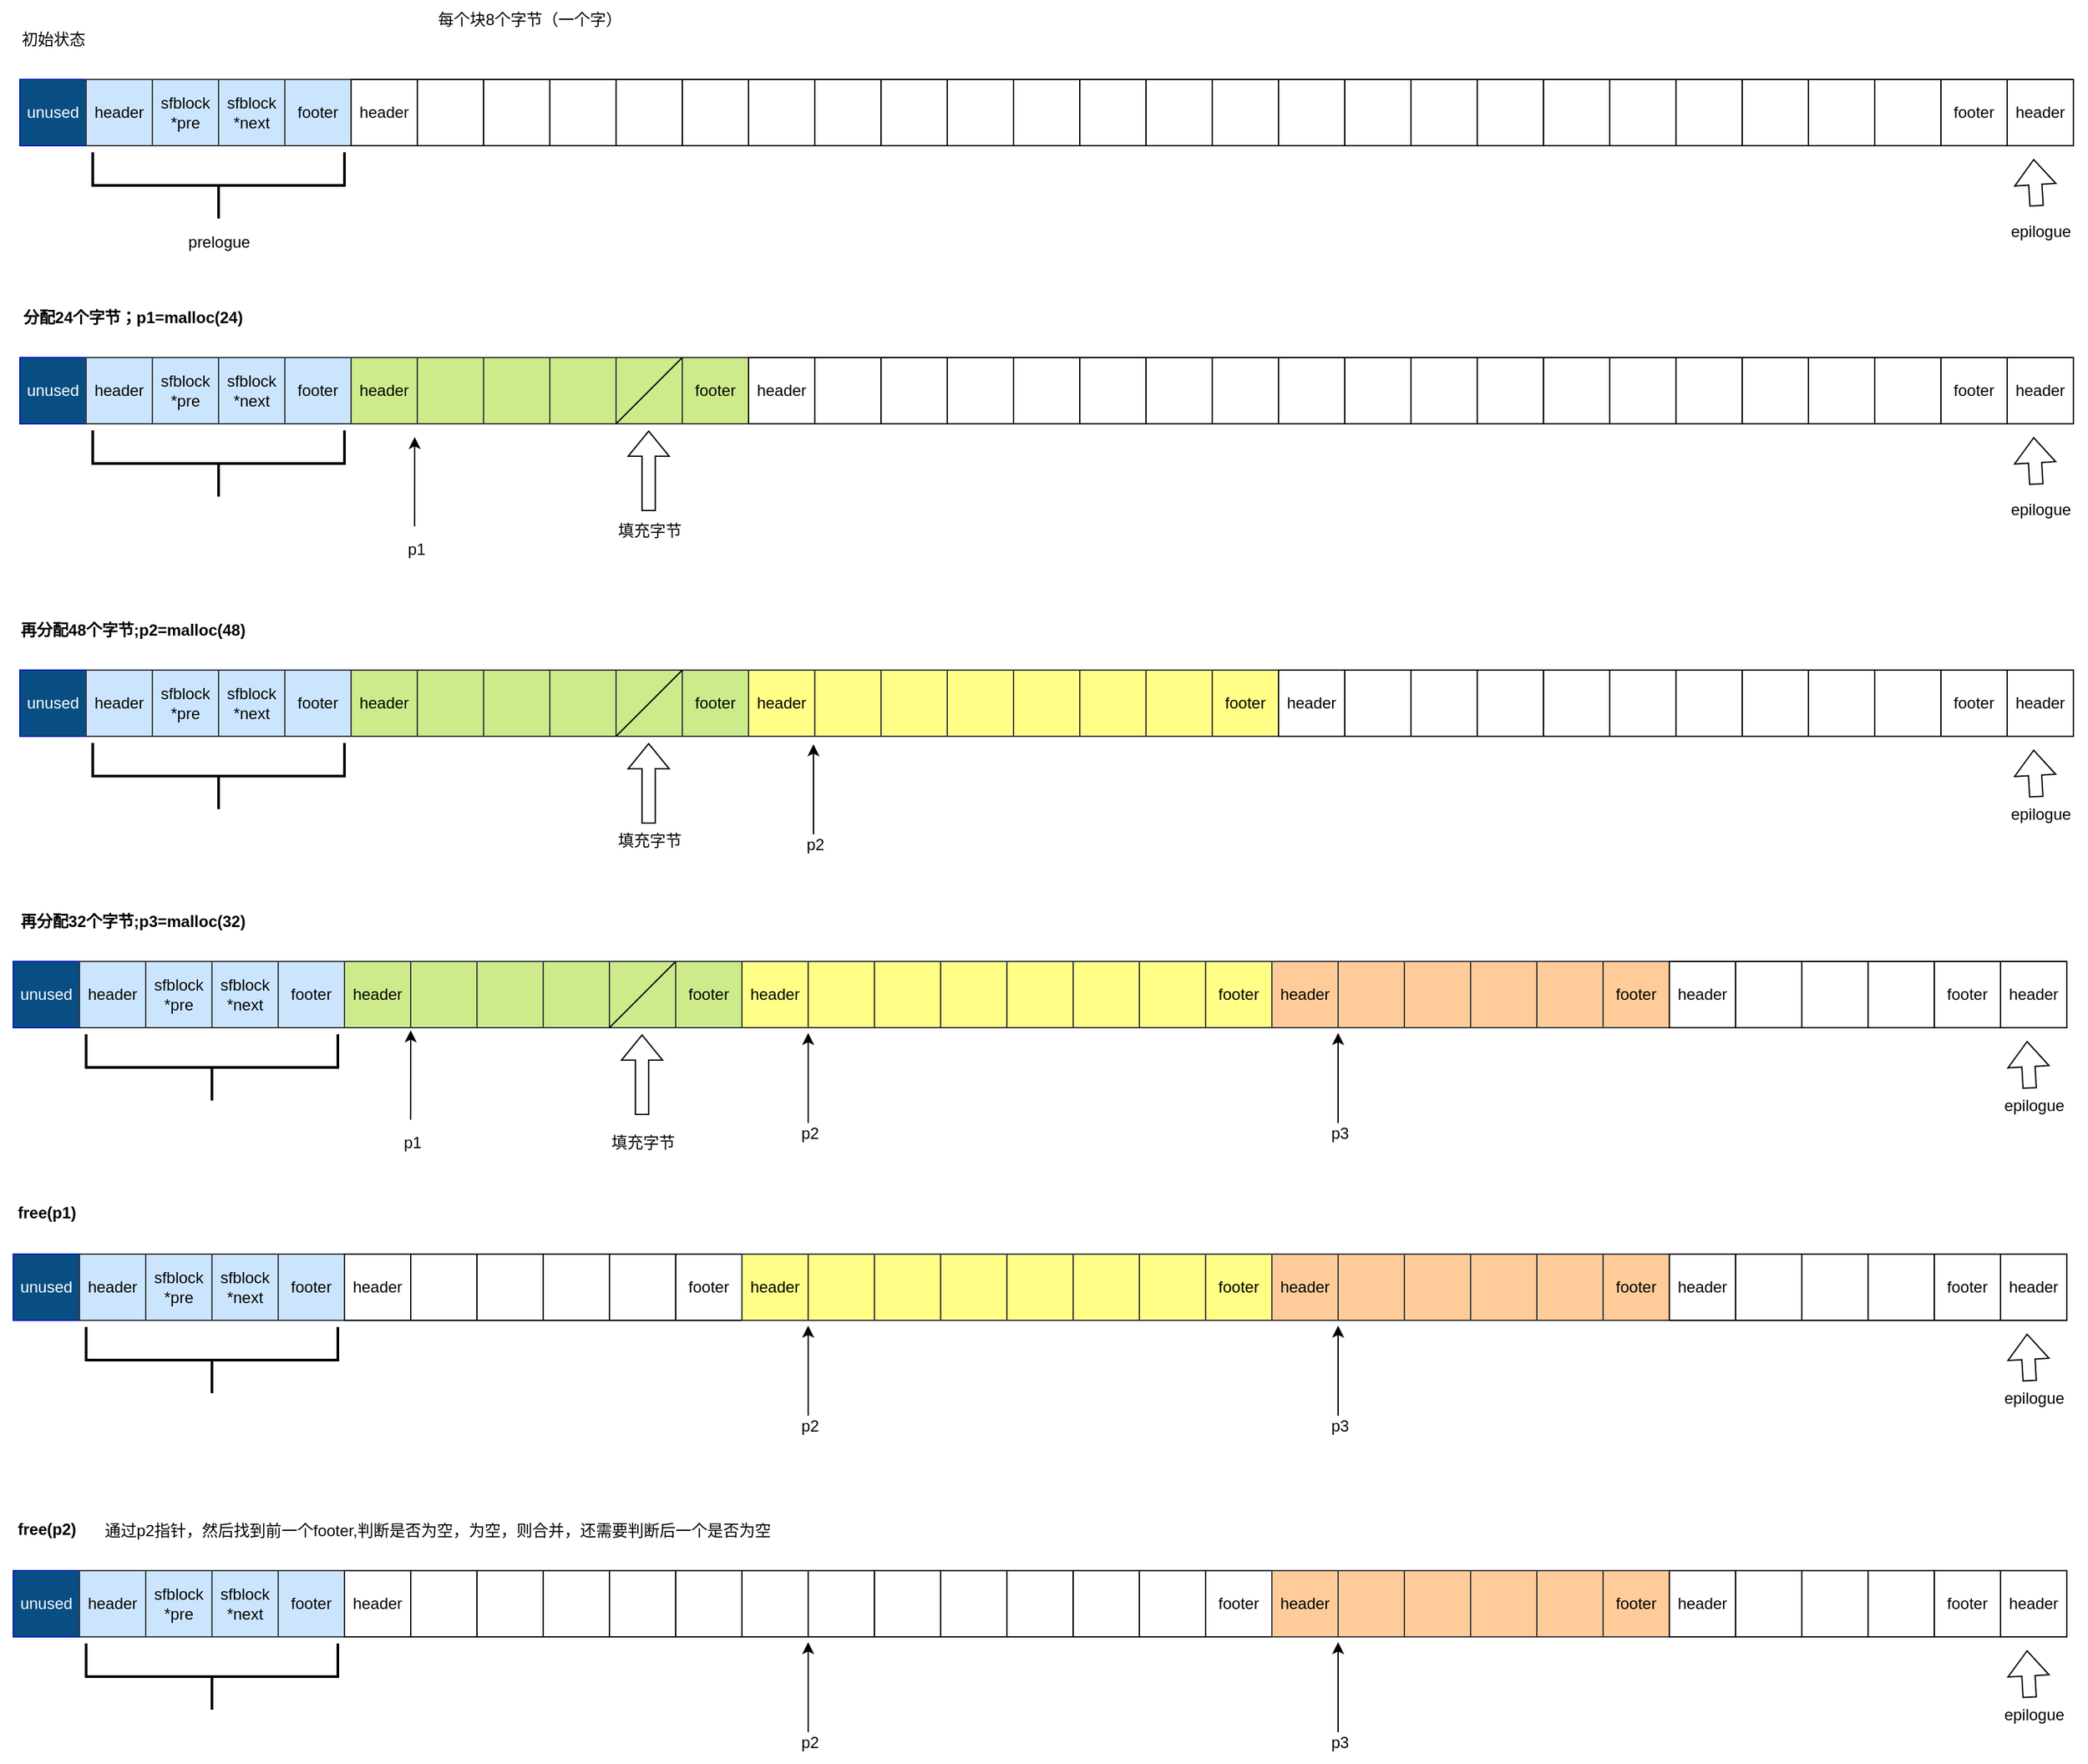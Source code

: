 <mxfile version="24.2.7" type="github">
  <diagram name="第 1 页" id="xF60ij_P-e9r_lj5GOx3">
    <mxGraphModel dx="1221" dy="759" grid="1" gridSize="10" guides="1" tooltips="1" connect="1" arrows="1" fold="1" page="1" pageScale="1" pageWidth="827" pageHeight="1169" math="0" shadow="0">
      <root>
        <mxCell id="0" />
        <mxCell id="1" parent="0" />
        <mxCell id="w1lFqmkW3NNwkeodb7ew-1" value="unused" style="whiteSpace=wrap;html=1;aspect=fixed;fillColor=#094E82;strokeColor=#001DBC;fontColor=#ffffff;" parent="1" vertex="1">
          <mxGeometry x="20" y="200" width="50" height="50" as="geometry" />
        </mxCell>
        <mxCell id="w1lFqmkW3NNwkeodb7ew-2" value="header" style="whiteSpace=wrap;html=1;aspect=fixed;fillColor=#cce5ff;strokeColor=#36393d;" parent="1" vertex="1">
          <mxGeometry x="70" y="200" width="50" height="50" as="geometry" />
        </mxCell>
        <mxCell id="w1lFqmkW3NNwkeodb7ew-3" value="sfblock&lt;div&gt;*pre&lt;/div&gt;" style="whiteSpace=wrap;html=1;aspect=fixed;fillColor=#cce5ff;strokeColor=#36393d;" parent="1" vertex="1">
          <mxGeometry x="120" y="200" width="50" height="50" as="geometry" />
        </mxCell>
        <mxCell id="w1lFqmkW3NNwkeodb7ew-4" value="sfblock&lt;div&gt;*next&lt;/div&gt;" style="whiteSpace=wrap;html=1;aspect=fixed;fillColor=#cce5ff;strokeColor=#36393d;" parent="1" vertex="1">
          <mxGeometry x="170" y="200" width="50" height="50" as="geometry" />
        </mxCell>
        <mxCell id="w1lFqmkW3NNwkeodb7ew-5" value="footer" style="whiteSpace=wrap;html=1;aspect=fixed;fillColor=#cce5ff;strokeColor=#36393d;" parent="1" vertex="1">
          <mxGeometry x="220" y="200" width="50" height="50" as="geometry" />
        </mxCell>
        <mxCell id="w1lFqmkW3NNwkeodb7ew-7" value="header" style="whiteSpace=wrap;html=1;aspect=fixed;" parent="1" vertex="1">
          <mxGeometry x="270" y="200" width="50" height="50" as="geometry" />
        </mxCell>
        <mxCell id="w1lFqmkW3NNwkeodb7ew-8" value="" style="whiteSpace=wrap;html=1;aspect=fixed;" parent="1" vertex="1">
          <mxGeometry x="320" y="200" width="50" height="50" as="geometry" />
        </mxCell>
        <mxCell id="w1lFqmkW3NNwkeodb7ew-9" value="" style="whiteSpace=wrap;html=1;aspect=fixed;" parent="1" vertex="1">
          <mxGeometry x="370" y="200" width="50" height="50" as="geometry" />
        </mxCell>
        <mxCell id="w1lFqmkW3NNwkeodb7ew-10" value="" style="whiteSpace=wrap;html=1;aspect=fixed;" parent="1" vertex="1">
          <mxGeometry x="420" y="200" width="50" height="50" as="geometry" />
        </mxCell>
        <mxCell id="w1lFqmkW3NNwkeodb7ew-11" value="" style="whiteSpace=wrap;html=1;aspect=fixed;" parent="1" vertex="1">
          <mxGeometry x="470" y="200" width="50" height="50" as="geometry" />
        </mxCell>
        <mxCell id="w1lFqmkW3NNwkeodb7ew-12" value="" style="whiteSpace=wrap;html=1;aspect=fixed;" parent="1" vertex="1">
          <mxGeometry x="520" y="200" width="50" height="50" as="geometry" />
        </mxCell>
        <mxCell id="w1lFqmkW3NNwkeodb7ew-13" value="" style="whiteSpace=wrap;html=1;aspect=fixed;" parent="1" vertex="1">
          <mxGeometry x="570" y="200" width="50" height="50" as="geometry" />
        </mxCell>
        <mxCell id="w1lFqmkW3NNwkeodb7ew-14" value="" style="whiteSpace=wrap;html=1;aspect=fixed;" parent="1" vertex="1">
          <mxGeometry x="620" y="200" width="50" height="50" as="geometry" />
        </mxCell>
        <mxCell id="w1lFqmkW3NNwkeodb7ew-15" value="" style="whiteSpace=wrap;html=1;aspect=fixed;" parent="1" vertex="1">
          <mxGeometry x="670" y="200" width="50" height="50" as="geometry" />
        </mxCell>
        <mxCell id="w1lFqmkW3NNwkeodb7ew-16" value="" style="whiteSpace=wrap;html=1;aspect=fixed;" parent="1" vertex="1">
          <mxGeometry x="720" y="200" width="50" height="50" as="geometry" />
        </mxCell>
        <mxCell id="w1lFqmkW3NNwkeodb7ew-17" value="" style="whiteSpace=wrap;html=1;aspect=fixed;" parent="1" vertex="1">
          <mxGeometry x="770" y="200" width="50" height="50" as="geometry" />
        </mxCell>
        <mxCell id="w1lFqmkW3NNwkeodb7ew-18" value="" style="whiteSpace=wrap;html=1;aspect=fixed;" parent="1" vertex="1">
          <mxGeometry x="820" y="200" width="50" height="50" as="geometry" />
        </mxCell>
        <mxCell id="w1lFqmkW3NNwkeodb7ew-19" value="" style="whiteSpace=wrap;html=1;aspect=fixed;" parent="1" vertex="1">
          <mxGeometry x="870" y="200" width="50" height="50" as="geometry" />
        </mxCell>
        <mxCell id="w1lFqmkW3NNwkeodb7ew-20" value="" style="whiteSpace=wrap;html=1;aspect=fixed;" parent="1" vertex="1">
          <mxGeometry x="920" y="200" width="50" height="50" as="geometry" />
        </mxCell>
        <mxCell id="w1lFqmkW3NNwkeodb7ew-21" value="" style="whiteSpace=wrap;html=1;aspect=fixed;" parent="1" vertex="1">
          <mxGeometry x="970" y="200" width="50" height="50" as="geometry" />
        </mxCell>
        <mxCell id="w1lFqmkW3NNwkeodb7ew-22" value="" style="strokeWidth=2;html=1;shape=mxgraph.flowchart.annotation_2;align=left;labelPosition=right;pointerEvents=1;rotation=-90;" parent="1" vertex="1">
          <mxGeometry x="145" y="185" width="50" height="190" as="geometry" />
        </mxCell>
        <mxCell id="w1lFqmkW3NNwkeodb7ew-23" value="prelogue" style="text;html=1;align=center;verticalAlign=middle;resizable=0;points=[];autosize=1;strokeColor=none;fillColor=none;" parent="1" vertex="1">
          <mxGeometry x="135" y="308" width="70" height="30" as="geometry" />
        </mxCell>
        <mxCell id="w1lFqmkW3NNwkeodb7ew-24" value="" style="whiteSpace=wrap;html=1;aspect=fixed;" parent="1" vertex="1">
          <mxGeometry x="1020" y="200" width="50" height="50" as="geometry" />
        </mxCell>
        <mxCell id="w1lFqmkW3NNwkeodb7ew-25" value="" style="whiteSpace=wrap;html=1;aspect=fixed;" parent="1" vertex="1">
          <mxGeometry x="1070" y="200" width="50" height="50" as="geometry" />
        </mxCell>
        <mxCell id="w1lFqmkW3NNwkeodb7ew-26" value="" style="whiteSpace=wrap;html=1;aspect=fixed;" parent="1" vertex="1">
          <mxGeometry x="1120" y="200" width="50" height="50" as="geometry" />
        </mxCell>
        <mxCell id="w1lFqmkW3NNwkeodb7ew-27" value="" style="whiteSpace=wrap;html=1;aspect=fixed;" parent="1" vertex="1">
          <mxGeometry x="1170" y="200" width="50" height="50" as="geometry" />
        </mxCell>
        <mxCell id="w1lFqmkW3NNwkeodb7ew-28" value="" style="whiteSpace=wrap;html=1;aspect=fixed;" parent="1" vertex="1">
          <mxGeometry x="1220" y="200" width="50" height="50" as="geometry" />
        </mxCell>
        <mxCell id="w1lFqmkW3NNwkeodb7ew-29" value="" style="whiteSpace=wrap;html=1;aspect=fixed;" parent="1" vertex="1">
          <mxGeometry x="1270" y="200" width="50" height="50" as="geometry" />
        </mxCell>
        <mxCell id="w1lFqmkW3NNwkeodb7ew-30" value="footer" style="whiteSpace=wrap;html=1;aspect=fixed;" parent="1" vertex="1">
          <mxGeometry x="1470" y="200" width="50" height="50" as="geometry" />
        </mxCell>
        <mxCell id="w1lFqmkW3NNwkeodb7ew-31" value="header" style="whiteSpace=wrap;html=1;aspect=fixed;" parent="1" vertex="1">
          <mxGeometry x="1520" y="200" width="50" height="50" as="geometry" />
        </mxCell>
        <mxCell id="w1lFqmkW3NNwkeodb7ew-33" value="epilogue" style="text;html=1;align=center;verticalAlign=middle;resizable=0;points=[];autosize=1;strokeColor=none;fillColor=none;" parent="1" vertex="1">
          <mxGeometry x="1510" y="300" width="70" height="30" as="geometry" />
        </mxCell>
        <mxCell id="w1lFqmkW3NNwkeodb7ew-35" value="" style="shape=flexArrow;endArrow=classic;html=1;rounded=0;exitX=0.461;exitY=-0.141;exitDx=0;exitDy=0;exitPerimeter=0;" parent="1" source="w1lFqmkW3NNwkeodb7ew-33" edge="1">
          <mxGeometry width="50" height="50" relative="1" as="geometry">
            <mxPoint x="1460" y="330" as="sourcePoint" />
            <mxPoint x="1540" y="260" as="targetPoint" />
          </mxGeometry>
        </mxCell>
        <mxCell id="w1lFqmkW3NNwkeodb7ew-36" value="初始状态" style="text;html=1;align=center;verticalAlign=middle;resizable=0;points=[];autosize=1;strokeColor=none;fillColor=none;" parent="1" vertex="1">
          <mxGeometry x="10" y="155" width="70" height="30" as="geometry" />
        </mxCell>
        <mxCell id="w1lFqmkW3NNwkeodb7ew-37" value="unused" style="whiteSpace=wrap;html=1;aspect=fixed;fillColor=#094E82;strokeColor=#001DBC;fontColor=#ffffff;" parent="1" vertex="1">
          <mxGeometry x="20" y="410" width="50" height="50" as="geometry" />
        </mxCell>
        <mxCell id="w1lFqmkW3NNwkeodb7ew-38" value="header" style="whiteSpace=wrap;html=1;aspect=fixed;fillColor=#cce5ff;strokeColor=#36393d;" parent="1" vertex="1">
          <mxGeometry x="70" y="410" width="50" height="50" as="geometry" />
        </mxCell>
        <mxCell id="w1lFqmkW3NNwkeodb7ew-39" value="sfblock&lt;div&gt;*pre&lt;/div&gt;" style="whiteSpace=wrap;html=1;aspect=fixed;fillColor=#cce5ff;strokeColor=#36393d;" parent="1" vertex="1">
          <mxGeometry x="120" y="410" width="50" height="50" as="geometry" />
        </mxCell>
        <mxCell id="w1lFqmkW3NNwkeodb7ew-40" value="sfblock&lt;div&gt;*next&lt;/div&gt;" style="whiteSpace=wrap;html=1;aspect=fixed;fillColor=#cce5ff;strokeColor=#36393d;" parent="1" vertex="1">
          <mxGeometry x="170" y="410" width="50" height="50" as="geometry" />
        </mxCell>
        <mxCell id="w1lFqmkW3NNwkeodb7ew-41" value="footer" style="whiteSpace=wrap;html=1;aspect=fixed;fillColor=#cce5ff;strokeColor=#36393d;" parent="1" vertex="1">
          <mxGeometry x="220" y="410" width="50" height="50" as="geometry" />
        </mxCell>
        <mxCell id="w1lFqmkW3NNwkeodb7ew-42" value="header" style="whiteSpace=wrap;html=1;aspect=fixed;fillColor=#cdeb8b;strokeColor=#36393d;" parent="1" vertex="1">
          <mxGeometry x="270" y="410" width="50" height="50" as="geometry" />
        </mxCell>
        <mxCell id="w1lFqmkW3NNwkeodb7ew-43" value="" style="whiteSpace=wrap;html=1;aspect=fixed;fillColor=#cdeb8b;strokeColor=#36393d;" parent="1" vertex="1">
          <mxGeometry x="320" y="410" width="50" height="50" as="geometry" />
        </mxCell>
        <mxCell id="w1lFqmkW3NNwkeodb7ew-44" value="" style="whiteSpace=wrap;html=1;aspect=fixed;fillColor=#cdeb8b;strokeColor=#36393d;" parent="1" vertex="1">
          <mxGeometry x="370" y="410" width="50" height="50" as="geometry" />
        </mxCell>
        <mxCell id="w1lFqmkW3NNwkeodb7ew-45" value="" style="whiteSpace=wrap;html=1;aspect=fixed;fillColor=#cdeb8b;strokeColor=#36393d;" parent="1" vertex="1">
          <mxGeometry x="420" y="410" width="50" height="50" as="geometry" />
        </mxCell>
        <mxCell id="w1lFqmkW3NNwkeodb7ew-46" value="" style="whiteSpace=wrap;html=1;aspect=fixed;fillColor=#cdeb8b;strokeColor=#36393d;" parent="1" vertex="1">
          <mxGeometry x="470" y="410" width="50" height="50" as="geometry" />
        </mxCell>
        <mxCell id="w1lFqmkW3NNwkeodb7ew-47" value="footer" style="whiteSpace=wrap;html=1;aspect=fixed;fillColor=#cdeb8b;strokeColor=#36393d;" parent="1" vertex="1">
          <mxGeometry x="520" y="410" width="50" height="50" as="geometry" />
        </mxCell>
        <mxCell id="w1lFqmkW3NNwkeodb7ew-48" value="header" style="whiteSpace=wrap;html=1;aspect=fixed;" parent="1" vertex="1">
          <mxGeometry x="570" y="410" width="50" height="50" as="geometry" />
        </mxCell>
        <mxCell id="w1lFqmkW3NNwkeodb7ew-49" value="" style="whiteSpace=wrap;html=1;aspect=fixed;" parent="1" vertex="1">
          <mxGeometry x="620" y="410" width="50" height="50" as="geometry" />
        </mxCell>
        <mxCell id="w1lFqmkW3NNwkeodb7ew-50" value="" style="whiteSpace=wrap;html=1;aspect=fixed;" parent="1" vertex="1">
          <mxGeometry x="670" y="410" width="50" height="50" as="geometry" />
        </mxCell>
        <mxCell id="w1lFqmkW3NNwkeodb7ew-51" value="" style="whiteSpace=wrap;html=1;aspect=fixed;" parent="1" vertex="1">
          <mxGeometry x="720" y="410" width="50" height="50" as="geometry" />
        </mxCell>
        <mxCell id="w1lFqmkW3NNwkeodb7ew-52" value="" style="whiteSpace=wrap;html=1;aspect=fixed;" parent="1" vertex="1">
          <mxGeometry x="770" y="410" width="50" height="50" as="geometry" />
        </mxCell>
        <mxCell id="w1lFqmkW3NNwkeodb7ew-53" value="" style="whiteSpace=wrap;html=1;aspect=fixed;" parent="1" vertex="1">
          <mxGeometry x="820" y="410" width="50" height="50" as="geometry" />
        </mxCell>
        <mxCell id="w1lFqmkW3NNwkeodb7ew-54" value="" style="whiteSpace=wrap;html=1;aspect=fixed;" parent="1" vertex="1">
          <mxGeometry x="870" y="410" width="50" height="50" as="geometry" />
        </mxCell>
        <mxCell id="w1lFqmkW3NNwkeodb7ew-55" value="" style="whiteSpace=wrap;html=1;aspect=fixed;" parent="1" vertex="1">
          <mxGeometry x="920" y="410" width="50" height="50" as="geometry" />
        </mxCell>
        <mxCell id="w1lFqmkW3NNwkeodb7ew-56" value="" style="whiteSpace=wrap;html=1;aspect=fixed;" parent="1" vertex="1">
          <mxGeometry x="970" y="410" width="50" height="50" as="geometry" />
        </mxCell>
        <mxCell id="w1lFqmkW3NNwkeodb7ew-57" value="" style="strokeWidth=2;html=1;shape=mxgraph.flowchart.annotation_2;align=left;labelPosition=right;pointerEvents=1;rotation=-90;" parent="1" vertex="1">
          <mxGeometry x="145" y="395" width="50" height="190" as="geometry" />
        </mxCell>
        <mxCell id="w1lFqmkW3NNwkeodb7ew-58" value="" style="whiteSpace=wrap;html=1;aspect=fixed;" parent="1" vertex="1">
          <mxGeometry x="1020" y="410" width="50" height="50" as="geometry" />
        </mxCell>
        <mxCell id="w1lFqmkW3NNwkeodb7ew-59" value="" style="whiteSpace=wrap;html=1;aspect=fixed;" parent="1" vertex="1">
          <mxGeometry x="1070" y="410" width="50" height="50" as="geometry" />
        </mxCell>
        <mxCell id="w1lFqmkW3NNwkeodb7ew-60" value="" style="whiteSpace=wrap;html=1;aspect=fixed;" parent="1" vertex="1">
          <mxGeometry x="1120" y="410" width="50" height="50" as="geometry" />
        </mxCell>
        <mxCell id="w1lFqmkW3NNwkeodb7ew-61" value="" style="whiteSpace=wrap;html=1;aspect=fixed;" parent="1" vertex="1">
          <mxGeometry x="1170" y="410" width="50" height="50" as="geometry" />
        </mxCell>
        <mxCell id="w1lFqmkW3NNwkeodb7ew-62" value="" style="whiteSpace=wrap;html=1;aspect=fixed;" parent="1" vertex="1">
          <mxGeometry x="1220" y="410" width="50" height="50" as="geometry" />
        </mxCell>
        <mxCell id="w1lFqmkW3NNwkeodb7ew-63" value="" style="whiteSpace=wrap;html=1;aspect=fixed;" parent="1" vertex="1">
          <mxGeometry x="1270" y="410" width="50" height="50" as="geometry" />
        </mxCell>
        <mxCell id="w1lFqmkW3NNwkeodb7ew-64" value="footer" style="whiteSpace=wrap;html=1;aspect=fixed;" parent="1" vertex="1">
          <mxGeometry x="1470" y="410" width="50" height="50" as="geometry" />
        </mxCell>
        <mxCell id="w1lFqmkW3NNwkeodb7ew-65" value="header" style="whiteSpace=wrap;html=1;aspect=fixed;" parent="1" vertex="1">
          <mxGeometry x="1520" y="410" width="50" height="50" as="geometry" />
        </mxCell>
        <mxCell id="w1lFqmkW3NNwkeodb7ew-66" value="" style="shape=flexArrow;endArrow=classic;html=1;rounded=0;exitX=0.461;exitY=-0.141;exitDx=0;exitDy=0;exitPerimeter=0;" parent="1" edge="1">
          <mxGeometry width="50" height="50" relative="1" as="geometry">
            <mxPoint x="1542" y="506" as="sourcePoint" />
            <mxPoint x="1540" y="470" as="targetPoint" />
          </mxGeometry>
        </mxCell>
        <mxCell id="w1lFqmkW3NNwkeodb7ew-67" value="&lt;b&gt;分配24个字节；p1=malloc(24)&lt;/b&gt;" style="text;html=1;align=center;verticalAlign=middle;resizable=0;points=[];autosize=1;strokeColor=none;fillColor=none;" parent="1" vertex="1">
          <mxGeometry x="10" y="365" width="190" height="30" as="geometry" />
        </mxCell>
        <mxCell id="w1lFqmkW3NNwkeodb7ew-68" value="每个块8个字节（一个字）" style="text;html=1;align=center;verticalAlign=middle;whiteSpace=wrap;rounded=0;" parent="1" vertex="1">
          <mxGeometry x="320" y="140" width="170" height="30" as="geometry" />
        </mxCell>
        <mxCell id="w1lFqmkW3NNwkeodb7ew-69" value="" style="endArrow=none;html=1;rounded=0;exitX=1;exitY=1;exitDx=0;exitDy=0;entryX=1;entryY=0;entryDx=0;entryDy=0;" parent="1" source="w1lFqmkW3NNwkeodb7ew-45" target="w1lFqmkW3NNwkeodb7ew-46" edge="1">
          <mxGeometry width="50" height="50" relative="1" as="geometry">
            <mxPoint x="430" y="466" as="sourcePoint" />
            <mxPoint x="480" y="416" as="targetPoint" />
          </mxGeometry>
        </mxCell>
        <mxCell id="w1lFqmkW3NNwkeodb7ew-70" value="" style="shape=flexArrow;endArrow=classic;html=1;rounded=0;" parent="1" edge="1">
          <mxGeometry width="50" height="50" relative="1" as="geometry">
            <mxPoint x="494.62" y="526" as="sourcePoint" />
            <mxPoint x="494.62" y="465" as="targetPoint" />
          </mxGeometry>
        </mxCell>
        <mxCell id="w1lFqmkW3NNwkeodb7ew-71" value="填充字节" style="text;html=1;align=center;verticalAlign=middle;resizable=0;points=[];autosize=1;strokeColor=none;fillColor=none;" parent="1" vertex="1">
          <mxGeometry x="460" y="526" width="70" height="30" as="geometry" />
        </mxCell>
        <mxCell id="w1lFqmkW3NNwkeodb7ew-72" value="&lt;b&gt;再分配48个字节;p2=malloc(48)&lt;/b&gt;" style="text;html=1;align=center;verticalAlign=middle;resizable=0;points=[];autosize=1;strokeColor=none;fillColor=none;" parent="1" vertex="1">
          <mxGeometry x="10" y="601" width="190" height="30" as="geometry" />
        </mxCell>
        <mxCell id="w1lFqmkW3NNwkeodb7ew-73" value="unused" style="whiteSpace=wrap;html=1;aspect=fixed;fillColor=#094E82;strokeColor=#001DBC;fontColor=#ffffff;" parent="1" vertex="1">
          <mxGeometry x="20" y="646" width="50" height="50" as="geometry" />
        </mxCell>
        <mxCell id="w1lFqmkW3NNwkeodb7ew-74" value="header" style="whiteSpace=wrap;html=1;aspect=fixed;fillColor=#cce5ff;strokeColor=#36393d;" parent="1" vertex="1">
          <mxGeometry x="70" y="646" width="50" height="50" as="geometry" />
        </mxCell>
        <mxCell id="w1lFqmkW3NNwkeodb7ew-75" value="sfblock&lt;div&gt;*pre&lt;/div&gt;" style="whiteSpace=wrap;html=1;aspect=fixed;fillColor=#cce5ff;strokeColor=#36393d;" parent="1" vertex="1">
          <mxGeometry x="120" y="646" width="50" height="50" as="geometry" />
        </mxCell>
        <mxCell id="w1lFqmkW3NNwkeodb7ew-76" value="sfblock&lt;div&gt;*next&lt;/div&gt;" style="whiteSpace=wrap;html=1;aspect=fixed;fillColor=#cce5ff;strokeColor=#36393d;" parent="1" vertex="1">
          <mxGeometry x="170" y="646" width="50" height="50" as="geometry" />
        </mxCell>
        <mxCell id="w1lFqmkW3NNwkeodb7ew-77" value="footer" style="whiteSpace=wrap;html=1;aspect=fixed;fillColor=#cce5ff;strokeColor=#36393d;" parent="1" vertex="1">
          <mxGeometry x="220" y="646" width="50" height="50" as="geometry" />
        </mxCell>
        <mxCell id="w1lFqmkW3NNwkeodb7ew-78" value="header" style="whiteSpace=wrap;html=1;aspect=fixed;fillColor=#cdeb8b;strokeColor=#36393d;" parent="1" vertex="1">
          <mxGeometry x="270" y="646" width="50" height="50" as="geometry" />
        </mxCell>
        <mxCell id="w1lFqmkW3NNwkeodb7ew-79" value="" style="whiteSpace=wrap;html=1;aspect=fixed;fillColor=#cdeb8b;strokeColor=#36393d;" parent="1" vertex="1">
          <mxGeometry x="320" y="646" width="50" height="50" as="geometry" />
        </mxCell>
        <mxCell id="w1lFqmkW3NNwkeodb7ew-80" value="" style="whiteSpace=wrap;html=1;aspect=fixed;fillColor=#cdeb8b;strokeColor=#36393d;" parent="1" vertex="1">
          <mxGeometry x="370" y="646" width="50" height="50" as="geometry" />
        </mxCell>
        <mxCell id="w1lFqmkW3NNwkeodb7ew-81" value="" style="whiteSpace=wrap;html=1;aspect=fixed;fillColor=#cdeb8b;strokeColor=#36393d;" parent="1" vertex="1">
          <mxGeometry x="420" y="646" width="50" height="50" as="geometry" />
        </mxCell>
        <mxCell id="w1lFqmkW3NNwkeodb7ew-82" value="" style="whiteSpace=wrap;html=1;aspect=fixed;fillColor=#cdeb8b;strokeColor=#36393d;" parent="1" vertex="1">
          <mxGeometry x="470" y="646" width="50" height="50" as="geometry" />
        </mxCell>
        <mxCell id="w1lFqmkW3NNwkeodb7ew-83" value="footer" style="whiteSpace=wrap;html=1;aspect=fixed;fillColor=#cdeb8b;strokeColor=#36393d;" parent="1" vertex="1">
          <mxGeometry x="520" y="646" width="50" height="50" as="geometry" />
        </mxCell>
        <mxCell id="w1lFqmkW3NNwkeodb7ew-84" value="header" style="whiteSpace=wrap;html=1;aspect=fixed;fillColor=#ffff88;strokeColor=#36393d;" parent="1" vertex="1">
          <mxGeometry x="570" y="646" width="50" height="50" as="geometry" />
        </mxCell>
        <mxCell id="w1lFqmkW3NNwkeodb7ew-85" value="" style="whiteSpace=wrap;html=1;aspect=fixed;fillColor=#ffff88;strokeColor=#36393d;" parent="1" vertex="1">
          <mxGeometry x="620" y="646" width="50" height="50" as="geometry" />
        </mxCell>
        <mxCell id="w1lFqmkW3NNwkeodb7ew-86" value="" style="whiteSpace=wrap;html=1;aspect=fixed;fillColor=#ffff88;strokeColor=#36393d;" parent="1" vertex="1">
          <mxGeometry x="670" y="646" width="50" height="50" as="geometry" />
        </mxCell>
        <mxCell id="w1lFqmkW3NNwkeodb7ew-87" value="" style="whiteSpace=wrap;html=1;aspect=fixed;fillColor=#ffff88;strokeColor=#36393d;" parent="1" vertex="1">
          <mxGeometry x="720" y="646" width="50" height="50" as="geometry" />
        </mxCell>
        <mxCell id="w1lFqmkW3NNwkeodb7ew-88" value="" style="whiteSpace=wrap;html=1;aspect=fixed;fillColor=#ffff88;strokeColor=#36393d;" parent="1" vertex="1">
          <mxGeometry x="770" y="646" width="50" height="50" as="geometry" />
        </mxCell>
        <mxCell id="w1lFqmkW3NNwkeodb7ew-89" value="" style="whiteSpace=wrap;html=1;aspect=fixed;fillColor=#ffff88;strokeColor=#36393d;" parent="1" vertex="1">
          <mxGeometry x="820" y="646" width="50" height="50" as="geometry" />
        </mxCell>
        <mxCell id="w1lFqmkW3NNwkeodb7ew-90" value="" style="whiteSpace=wrap;html=1;aspect=fixed;fillColor=#ffff88;strokeColor=#36393d;" parent="1" vertex="1">
          <mxGeometry x="870" y="646" width="50" height="50" as="geometry" />
        </mxCell>
        <mxCell id="w1lFqmkW3NNwkeodb7ew-91" value="footer" style="whiteSpace=wrap;html=1;aspect=fixed;fillColor=#ffff88;strokeColor=#36393d;" parent="1" vertex="1">
          <mxGeometry x="920" y="646" width="50" height="50" as="geometry" />
        </mxCell>
        <mxCell id="w1lFqmkW3NNwkeodb7ew-92" value="header" style="whiteSpace=wrap;html=1;aspect=fixed;" parent="1" vertex="1">
          <mxGeometry x="970" y="646" width="50" height="50" as="geometry" />
        </mxCell>
        <mxCell id="w1lFqmkW3NNwkeodb7ew-93" value="" style="strokeWidth=2;html=1;shape=mxgraph.flowchart.annotation_2;align=left;labelPosition=right;pointerEvents=1;rotation=-90;" parent="1" vertex="1">
          <mxGeometry x="145" y="631" width="50" height="190" as="geometry" />
        </mxCell>
        <mxCell id="w1lFqmkW3NNwkeodb7ew-94" value="" style="whiteSpace=wrap;html=1;aspect=fixed;" parent="1" vertex="1">
          <mxGeometry x="1020" y="646" width="50" height="50" as="geometry" />
        </mxCell>
        <mxCell id="w1lFqmkW3NNwkeodb7ew-95" value="" style="whiteSpace=wrap;html=1;aspect=fixed;" parent="1" vertex="1">
          <mxGeometry x="1070" y="646" width="50" height="50" as="geometry" />
        </mxCell>
        <mxCell id="w1lFqmkW3NNwkeodb7ew-96" value="" style="whiteSpace=wrap;html=1;aspect=fixed;" parent="1" vertex="1">
          <mxGeometry x="1120" y="646" width="50" height="50" as="geometry" />
        </mxCell>
        <mxCell id="w1lFqmkW3NNwkeodb7ew-97" value="" style="whiteSpace=wrap;html=1;aspect=fixed;" parent="1" vertex="1">
          <mxGeometry x="1170" y="646" width="50" height="50" as="geometry" />
        </mxCell>
        <mxCell id="w1lFqmkW3NNwkeodb7ew-98" value="" style="whiteSpace=wrap;html=1;aspect=fixed;" parent="1" vertex="1">
          <mxGeometry x="1220" y="646" width="50" height="50" as="geometry" />
        </mxCell>
        <mxCell id="w1lFqmkW3NNwkeodb7ew-99" value="" style="whiteSpace=wrap;html=1;aspect=fixed;" parent="1" vertex="1">
          <mxGeometry x="1270" y="646" width="50" height="50" as="geometry" />
        </mxCell>
        <mxCell id="w1lFqmkW3NNwkeodb7ew-100" value="footer" style="whiteSpace=wrap;html=1;aspect=fixed;" parent="1" vertex="1">
          <mxGeometry x="1470" y="646" width="50" height="50" as="geometry" />
        </mxCell>
        <mxCell id="w1lFqmkW3NNwkeodb7ew-101" value="header" style="whiteSpace=wrap;html=1;aspect=fixed;" parent="1" vertex="1">
          <mxGeometry x="1520" y="646" width="50" height="50" as="geometry" />
        </mxCell>
        <mxCell id="w1lFqmkW3NNwkeodb7ew-102" value="" style="shape=flexArrow;endArrow=classic;html=1;rounded=0;exitX=0.461;exitY=-0.141;exitDx=0;exitDy=0;exitPerimeter=0;" parent="1" edge="1">
          <mxGeometry width="50" height="50" relative="1" as="geometry">
            <mxPoint x="1542" y="742" as="sourcePoint" />
            <mxPoint x="1540" y="706" as="targetPoint" />
          </mxGeometry>
        </mxCell>
        <mxCell id="w1lFqmkW3NNwkeodb7ew-103" value="" style="endArrow=none;html=1;rounded=0;exitX=1;exitY=1;exitDx=0;exitDy=0;entryX=1;entryY=0;entryDx=0;entryDy=0;" parent="1" source="w1lFqmkW3NNwkeodb7ew-81" target="w1lFqmkW3NNwkeodb7ew-82" edge="1">
          <mxGeometry width="50" height="50" relative="1" as="geometry">
            <mxPoint x="430" y="702" as="sourcePoint" />
            <mxPoint x="480" y="652" as="targetPoint" />
          </mxGeometry>
        </mxCell>
        <mxCell id="w1lFqmkW3NNwkeodb7ew-104" value="" style="shape=flexArrow;endArrow=classic;html=1;rounded=0;" parent="1" edge="1">
          <mxGeometry width="50" height="50" relative="1" as="geometry">
            <mxPoint x="494.62" y="762" as="sourcePoint" />
            <mxPoint x="494.62" y="701" as="targetPoint" />
          </mxGeometry>
        </mxCell>
        <mxCell id="w1lFqmkW3NNwkeodb7ew-105" value="" style="whiteSpace=wrap;html=1;aspect=fixed;" parent="1" vertex="1">
          <mxGeometry x="1320" y="200" width="50" height="50" as="geometry" />
        </mxCell>
        <mxCell id="w1lFqmkW3NNwkeodb7ew-106" value="" style="whiteSpace=wrap;html=1;aspect=fixed;" parent="1" vertex="1">
          <mxGeometry x="1370" y="200" width="50" height="50" as="geometry" />
        </mxCell>
        <mxCell id="w1lFqmkW3NNwkeodb7ew-107" value="" style="whiteSpace=wrap;html=1;aspect=fixed;" parent="1" vertex="1">
          <mxGeometry x="1420" y="200" width="50" height="50" as="geometry" />
        </mxCell>
        <mxCell id="w1lFqmkW3NNwkeodb7ew-108" value="" style="whiteSpace=wrap;html=1;aspect=fixed;" parent="1" vertex="1">
          <mxGeometry x="1320" y="410" width="50" height="50" as="geometry" />
        </mxCell>
        <mxCell id="w1lFqmkW3NNwkeodb7ew-109" value="" style="whiteSpace=wrap;html=1;aspect=fixed;" parent="1" vertex="1">
          <mxGeometry x="1370" y="410" width="50" height="50" as="geometry" />
        </mxCell>
        <mxCell id="w1lFqmkW3NNwkeodb7ew-110" value="" style="whiteSpace=wrap;html=1;aspect=fixed;" parent="1" vertex="1">
          <mxGeometry x="1420" y="410" width="50" height="50" as="geometry" />
        </mxCell>
        <mxCell id="w1lFqmkW3NNwkeodb7ew-111" value="" style="whiteSpace=wrap;html=1;aspect=fixed;" parent="1" vertex="1">
          <mxGeometry x="1320" y="646" width="50" height="50" as="geometry" />
        </mxCell>
        <mxCell id="w1lFqmkW3NNwkeodb7ew-112" value="" style="whiteSpace=wrap;html=1;aspect=fixed;" parent="1" vertex="1">
          <mxGeometry x="1370" y="646" width="50" height="50" as="geometry" />
        </mxCell>
        <mxCell id="w1lFqmkW3NNwkeodb7ew-113" value="" style="whiteSpace=wrap;html=1;aspect=fixed;" parent="1" vertex="1">
          <mxGeometry x="1420" y="646" width="50" height="50" as="geometry" />
        </mxCell>
        <mxCell id="w1lFqmkW3NNwkeodb7ew-114" value="epilogue" style="text;html=1;align=center;verticalAlign=middle;resizable=0;points=[];autosize=1;strokeColor=none;fillColor=none;" parent="1" vertex="1">
          <mxGeometry x="1510" y="510" width="70" height="30" as="geometry" />
        </mxCell>
        <mxCell id="w1lFqmkW3NNwkeodb7ew-115" value="epilogue" style="text;html=1;align=center;verticalAlign=middle;resizable=0;points=[];autosize=1;strokeColor=none;fillColor=none;" parent="1" vertex="1">
          <mxGeometry x="1510" y="740" width="70" height="30" as="geometry" />
        </mxCell>
        <mxCell id="w1lFqmkW3NNwkeodb7ew-116" value="&lt;b&gt;再分配32个字节;p3=malloc(32)&lt;/b&gt;" style="text;html=1;align=center;verticalAlign=middle;resizable=0;points=[];autosize=1;strokeColor=none;fillColor=none;" parent="1" vertex="1">
          <mxGeometry x="10" y="821" width="190" height="30" as="geometry" />
        </mxCell>
        <mxCell id="w1lFqmkW3NNwkeodb7ew-117" value="unused" style="whiteSpace=wrap;html=1;aspect=fixed;fillColor=#094E82;strokeColor=#001DBC;fontColor=#ffffff;" parent="1" vertex="1">
          <mxGeometry x="15" y="866" width="50" height="50" as="geometry" />
        </mxCell>
        <mxCell id="w1lFqmkW3NNwkeodb7ew-118" value="header" style="whiteSpace=wrap;html=1;aspect=fixed;fillColor=#cce5ff;strokeColor=#36393d;" parent="1" vertex="1">
          <mxGeometry x="65" y="866" width="50" height="50" as="geometry" />
        </mxCell>
        <mxCell id="w1lFqmkW3NNwkeodb7ew-119" value="sfblock&lt;div&gt;*pre&lt;/div&gt;" style="whiteSpace=wrap;html=1;aspect=fixed;fillColor=#cce5ff;strokeColor=#36393d;" parent="1" vertex="1">
          <mxGeometry x="115" y="866" width="50" height="50" as="geometry" />
        </mxCell>
        <mxCell id="w1lFqmkW3NNwkeodb7ew-120" value="sfblock&lt;div&gt;*next&lt;/div&gt;" style="whiteSpace=wrap;html=1;aspect=fixed;fillColor=#cce5ff;strokeColor=#36393d;" parent="1" vertex="1">
          <mxGeometry x="165" y="866" width="50" height="50" as="geometry" />
        </mxCell>
        <mxCell id="w1lFqmkW3NNwkeodb7ew-121" value="footer" style="whiteSpace=wrap;html=1;aspect=fixed;fillColor=#cce5ff;strokeColor=#36393d;" parent="1" vertex="1">
          <mxGeometry x="215" y="866" width="50" height="50" as="geometry" />
        </mxCell>
        <mxCell id="w1lFqmkW3NNwkeodb7ew-122" value="header" style="whiteSpace=wrap;html=1;aspect=fixed;fillColor=#cdeb8b;strokeColor=#36393d;" parent="1" vertex="1">
          <mxGeometry x="265" y="866" width="50" height="50" as="geometry" />
        </mxCell>
        <mxCell id="w1lFqmkW3NNwkeodb7ew-123" value="" style="whiteSpace=wrap;html=1;aspect=fixed;fillColor=#cdeb8b;strokeColor=#36393d;" parent="1" vertex="1">
          <mxGeometry x="315" y="866" width="50" height="50" as="geometry" />
        </mxCell>
        <mxCell id="w1lFqmkW3NNwkeodb7ew-124" value="" style="whiteSpace=wrap;html=1;aspect=fixed;fillColor=#cdeb8b;strokeColor=#36393d;" parent="1" vertex="1">
          <mxGeometry x="365" y="866" width="50" height="50" as="geometry" />
        </mxCell>
        <mxCell id="w1lFqmkW3NNwkeodb7ew-125" value="" style="whiteSpace=wrap;html=1;aspect=fixed;fillColor=#cdeb8b;strokeColor=#36393d;" parent="1" vertex="1">
          <mxGeometry x="415" y="866" width="50" height="50" as="geometry" />
        </mxCell>
        <mxCell id="w1lFqmkW3NNwkeodb7ew-126" value="" style="whiteSpace=wrap;html=1;aspect=fixed;fillColor=#cdeb8b;strokeColor=#36393d;" parent="1" vertex="1">
          <mxGeometry x="465" y="866" width="50" height="50" as="geometry" />
        </mxCell>
        <mxCell id="w1lFqmkW3NNwkeodb7ew-127" value="footer" style="whiteSpace=wrap;html=1;aspect=fixed;fillColor=#cdeb8b;strokeColor=#36393d;" parent="1" vertex="1">
          <mxGeometry x="515" y="866" width="50" height="50" as="geometry" />
        </mxCell>
        <mxCell id="w1lFqmkW3NNwkeodb7ew-128" value="header" style="whiteSpace=wrap;html=1;aspect=fixed;fillColor=#ffff88;strokeColor=#36393d;" parent="1" vertex="1">
          <mxGeometry x="565" y="866" width="50" height="50" as="geometry" />
        </mxCell>
        <mxCell id="w1lFqmkW3NNwkeodb7ew-129" value="" style="whiteSpace=wrap;html=1;aspect=fixed;fillColor=#ffff88;strokeColor=#36393d;" parent="1" vertex="1">
          <mxGeometry x="615" y="866" width="50" height="50" as="geometry" />
        </mxCell>
        <mxCell id="w1lFqmkW3NNwkeodb7ew-130" value="" style="whiteSpace=wrap;html=1;aspect=fixed;fillColor=#ffff88;strokeColor=#36393d;" parent="1" vertex="1">
          <mxGeometry x="665" y="866" width="50" height="50" as="geometry" />
        </mxCell>
        <mxCell id="w1lFqmkW3NNwkeodb7ew-131" value="" style="whiteSpace=wrap;html=1;aspect=fixed;fillColor=#ffff88;strokeColor=#36393d;" parent="1" vertex="1">
          <mxGeometry x="715" y="866" width="50" height="50" as="geometry" />
        </mxCell>
        <mxCell id="w1lFqmkW3NNwkeodb7ew-132" value="" style="whiteSpace=wrap;html=1;aspect=fixed;fillColor=#ffff88;strokeColor=#36393d;" parent="1" vertex="1">
          <mxGeometry x="765" y="866" width="50" height="50" as="geometry" />
        </mxCell>
        <mxCell id="w1lFqmkW3NNwkeodb7ew-133" value="" style="whiteSpace=wrap;html=1;aspect=fixed;fillColor=#ffff88;strokeColor=#36393d;" parent="1" vertex="1">
          <mxGeometry x="815" y="866" width="50" height="50" as="geometry" />
        </mxCell>
        <mxCell id="w1lFqmkW3NNwkeodb7ew-134" value="" style="whiteSpace=wrap;html=1;aspect=fixed;fillColor=#ffff88;strokeColor=#36393d;" parent="1" vertex="1">
          <mxGeometry x="865" y="866" width="50" height="50" as="geometry" />
        </mxCell>
        <mxCell id="w1lFqmkW3NNwkeodb7ew-135" value="footer" style="whiteSpace=wrap;html=1;aspect=fixed;fillColor=#ffff88;strokeColor=#36393d;" parent="1" vertex="1">
          <mxGeometry x="915" y="866" width="50" height="50" as="geometry" />
        </mxCell>
        <mxCell id="w1lFqmkW3NNwkeodb7ew-136" value="header" style="whiteSpace=wrap;html=1;aspect=fixed;fillColor=#ffcc99;strokeColor=#36393d;" parent="1" vertex="1">
          <mxGeometry x="965" y="866" width="50" height="50" as="geometry" />
        </mxCell>
        <mxCell id="w1lFqmkW3NNwkeodb7ew-137" value="" style="strokeWidth=2;html=1;shape=mxgraph.flowchart.annotation_2;align=left;labelPosition=right;pointerEvents=1;rotation=-90;" parent="1" vertex="1">
          <mxGeometry x="140" y="851" width="50" height="190" as="geometry" />
        </mxCell>
        <mxCell id="w1lFqmkW3NNwkeodb7ew-138" value="" style="whiteSpace=wrap;html=1;aspect=fixed;fillColor=#ffcc99;strokeColor=#36393d;" parent="1" vertex="1">
          <mxGeometry x="1015" y="866" width="50" height="50" as="geometry" />
        </mxCell>
        <mxCell id="w1lFqmkW3NNwkeodb7ew-139" value="" style="whiteSpace=wrap;html=1;aspect=fixed;fillColor=#ffcc99;strokeColor=#36393d;" parent="1" vertex="1">
          <mxGeometry x="1065" y="866" width="50" height="50" as="geometry" />
        </mxCell>
        <mxCell id="w1lFqmkW3NNwkeodb7ew-140" value="" style="whiteSpace=wrap;html=1;aspect=fixed;fillColor=#ffcc99;strokeColor=#36393d;" parent="1" vertex="1">
          <mxGeometry x="1115" y="866" width="50" height="50" as="geometry" />
        </mxCell>
        <mxCell id="w1lFqmkW3NNwkeodb7ew-141" value="" style="whiteSpace=wrap;html=1;aspect=fixed;fillColor=#ffcc99;strokeColor=#36393d;" parent="1" vertex="1">
          <mxGeometry x="1165" y="866" width="50" height="50" as="geometry" />
        </mxCell>
        <mxCell id="w1lFqmkW3NNwkeodb7ew-142" value="footer" style="whiteSpace=wrap;html=1;aspect=fixed;fillColor=#ffcc99;strokeColor=#36393d;" parent="1" vertex="1">
          <mxGeometry x="1215" y="866" width="50" height="50" as="geometry" />
        </mxCell>
        <mxCell id="w1lFqmkW3NNwkeodb7ew-143" value="header" style="whiteSpace=wrap;html=1;aspect=fixed;" parent="1" vertex="1">
          <mxGeometry x="1265" y="866" width="50" height="50" as="geometry" />
        </mxCell>
        <mxCell id="w1lFqmkW3NNwkeodb7ew-144" value="footer" style="whiteSpace=wrap;html=1;aspect=fixed;" parent="1" vertex="1">
          <mxGeometry x="1465" y="866" width="50" height="50" as="geometry" />
        </mxCell>
        <mxCell id="w1lFqmkW3NNwkeodb7ew-145" value="header" style="whiteSpace=wrap;html=1;aspect=fixed;" parent="1" vertex="1">
          <mxGeometry x="1515" y="866" width="50" height="50" as="geometry" />
        </mxCell>
        <mxCell id="w1lFqmkW3NNwkeodb7ew-146" value="" style="shape=flexArrow;endArrow=classic;html=1;rounded=0;exitX=0.461;exitY=-0.141;exitDx=0;exitDy=0;exitPerimeter=0;" parent="1" edge="1">
          <mxGeometry width="50" height="50" relative="1" as="geometry">
            <mxPoint x="1537" y="962" as="sourcePoint" />
            <mxPoint x="1535" y="926" as="targetPoint" />
          </mxGeometry>
        </mxCell>
        <mxCell id="w1lFqmkW3NNwkeodb7ew-147" value="" style="endArrow=none;html=1;rounded=0;exitX=1;exitY=1;exitDx=0;exitDy=0;entryX=1;entryY=0;entryDx=0;entryDy=0;" parent="1" source="w1lFqmkW3NNwkeodb7ew-125" target="w1lFqmkW3NNwkeodb7ew-126" edge="1">
          <mxGeometry width="50" height="50" relative="1" as="geometry">
            <mxPoint x="425" y="922" as="sourcePoint" />
            <mxPoint x="475" y="872" as="targetPoint" />
          </mxGeometry>
        </mxCell>
        <mxCell id="w1lFqmkW3NNwkeodb7ew-148" value="" style="shape=flexArrow;endArrow=classic;html=1;rounded=0;" parent="1" edge="1">
          <mxGeometry width="50" height="50" relative="1" as="geometry">
            <mxPoint x="489.62" y="982" as="sourcePoint" />
            <mxPoint x="489.62" y="921" as="targetPoint" />
          </mxGeometry>
        </mxCell>
        <mxCell id="w1lFqmkW3NNwkeodb7ew-149" value="" style="whiteSpace=wrap;html=1;aspect=fixed;" parent="1" vertex="1">
          <mxGeometry x="1315" y="866" width="50" height="50" as="geometry" />
        </mxCell>
        <mxCell id="w1lFqmkW3NNwkeodb7ew-150" value="" style="whiteSpace=wrap;html=1;aspect=fixed;" parent="1" vertex="1">
          <mxGeometry x="1365" y="866" width="50" height="50" as="geometry" />
        </mxCell>
        <mxCell id="w1lFqmkW3NNwkeodb7ew-151" value="" style="whiteSpace=wrap;html=1;aspect=fixed;" parent="1" vertex="1">
          <mxGeometry x="1415" y="866" width="50" height="50" as="geometry" />
        </mxCell>
        <mxCell id="w1lFqmkW3NNwkeodb7ew-152" value="epilogue" style="text;html=1;align=center;verticalAlign=middle;resizable=0;points=[];autosize=1;strokeColor=none;fillColor=none;" parent="1" vertex="1">
          <mxGeometry x="1505" y="960" width="70" height="30" as="geometry" />
        </mxCell>
        <mxCell id="w1lFqmkW3NNwkeodb7ew-153" value="p1" style="text;html=1;align=center;verticalAlign=middle;resizable=0;points=[];autosize=1;strokeColor=none;fillColor=none;" parent="1" vertex="1">
          <mxGeometry x="299" y="540" width="40" height="30" as="geometry" />
        </mxCell>
        <mxCell id="w1lFqmkW3NNwkeodb7ew-154" value="" style="endArrow=classic;html=1;rounded=0;exitX=0.498;exitY=-0.083;exitDx=0;exitDy=0;exitPerimeter=0;" parent="1" edge="1">
          <mxGeometry width="50" height="50" relative="1" as="geometry">
            <mxPoint x="317.92" y="537.51" as="sourcePoint" />
            <mxPoint x="318" y="470" as="targetPoint" />
          </mxGeometry>
        </mxCell>
        <mxCell id="w1lFqmkW3NNwkeodb7ew-155" value="" style="endArrow=classic;html=1;rounded=0;exitX=0.498;exitY=-0.083;exitDx=0;exitDy=0;exitPerimeter=0;" parent="1" edge="1">
          <mxGeometry width="50" height="50" relative="1" as="geometry">
            <mxPoint x="619" y="770" as="sourcePoint" />
            <mxPoint x="619" y="702" as="targetPoint" />
          </mxGeometry>
        </mxCell>
        <mxCell id="w1lFqmkW3NNwkeodb7ew-156" value="填充字节" style="text;html=1;align=center;verticalAlign=middle;resizable=0;points=[];autosize=1;strokeColor=none;fillColor=none;" parent="1" vertex="1">
          <mxGeometry x="460" y="760" width="70" height="30" as="geometry" />
        </mxCell>
        <mxCell id="w1lFqmkW3NNwkeodb7ew-158" value="p2" style="text;html=1;align=center;verticalAlign=middle;resizable=0;points=[];autosize=1;strokeColor=none;fillColor=none;" parent="1" vertex="1">
          <mxGeometry x="600" y="763" width="40" height="30" as="geometry" />
        </mxCell>
        <mxCell id="w1lFqmkW3NNwkeodb7ew-159" value="" style="endArrow=classic;html=1;rounded=0;exitX=0.498;exitY=-0.083;exitDx=0;exitDy=0;exitPerimeter=0;" parent="1" edge="1">
          <mxGeometry width="50" height="50" relative="1" as="geometry">
            <mxPoint x="1015" y="988" as="sourcePoint" />
            <mxPoint x="1015" y="920" as="targetPoint" />
          </mxGeometry>
        </mxCell>
        <mxCell id="w1lFqmkW3NNwkeodb7ew-160" value="p3" style="text;html=1;align=center;verticalAlign=middle;resizable=0;points=[];autosize=1;strokeColor=none;fillColor=none;" parent="1" vertex="1">
          <mxGeometry x="996" y="981" width="40" height="30" as="geometry" />
        </mxCell>
        <mxCell id="RFYYv--WxVL6RcJDEcWV-2" value="" style="endArrow=classic;html=1;rounded=0;exitX=0.498;exitY=-0.083;exitDx=0;exitDy=0;exitPerimeter=0;" parent="1" edge="1">
          <mxGeometry width="50" height="50" relative="1" as="geometry">
            <mxPoint x="615" y="988" as="sourcePoint" />
            <mxPoint x="615" y="920" as="targetPoint" />
          </mxGeometry>
        </mxCell>
        <mxCell id="RFYYv--WxVL6RcJDEcWV-3" value="p2" style="text;html=1;align=center;verticalAlign=middle;resizable=0;points=[];autosize=1;strokeColor=none;fillColor=none;" parent="1" vertex="1">
          <mxGeometry x="596" y="981" width="40" height="30" as="geometry" />
        </mxCell>
        <mxCell id="RFYYv--WxVL6RcJDEcWV-4" value="填充字节" style="text;html=1;align=center;verticalAlign=middle;resizable=0;points=[];autosize=1;strokeColor=none;fillColor=none;" parent="1" vertex="1">
          <mxGeometry x="455" y="988" width="70" height="30" as="geometry" />
        </mxCell>
        <mxCell id="RFYYv--WxVL6RcJDEcWV-5" value="p1" style="text;html=1;align=center;verticalAlign=middle;resizable=0;points=[];autosize=1;strokeColor=none;fillColor=none;" parent="1" vertex="1">
          <mxGeometry x="296" y="988" width="40" height="30" as="geometry" />
        </mxCell>
        <mxCell id="RFYYv--WxVL6RcJDEcWV-6" value="" style="endArrow=classic;html=1;rounded=0;exitX=0.498;exitY=-0.083;exitDx=0;exitDy=0;exitPerimeter=0;" parent="1" edge="1">
          <mxGeometry width="50" height="50" relative="1" as="geometry">
            <mxPoint x="314.92" y="985.51" as="sourcePoint" />
            <mxPoint x="315" y="918" as="targetPoint" />
          </mxGeometry>
        </mxCell>
        <mxCell id="RFYYv--WxVL6RcJDEcWV-7" value="&lt;b&gt;free(p1)&lt;/b&gt;" style="text;html=1;align=center;verticalAlign=middle;resizable=0;points=[];autosize=1;strokeColor=none;fillColor=none;" parent="1" vertex="1">
          <mxGeometry x="5" y="1041" width="70" height="30" as="geometry" />
        </mxCell>
        <mxCell id="RFYYv--WxVL6RcJDEcWV-8" value="unused" style="whiteSpace=wrap;html=1;aspect=fixed;fillColor=#094E82;strokeColor=#001DBC;fontColor=#ffffff;" parent="1" vertex="1">
          <mxGeometry x="15" y="1087" width="50" height="50" as="geometry" />
        </mxCell>
        <mxCell id="RFYYv--WxVL6RcJDEcWV-9" value="header" style="whiteSpace=wrap;html=1;aspect=fixed;fillColor=#cce5ff;strokeColor=#36393d;" parent="1" vertex="1">
          <mxGeometry x="65" y="1087" width="50" height="50" as="geometry" />
        </mxCell>
        <mxCell id="RFYYv--WxVL6RcJDEcWV-10" value="sfblock&lt;div&gt;*pre&lt;/div&gt;" style="whiteSpace=wrap;html=1;aspect=fixed;fillColor=#cce5ff;strokeColor=#36393d;" parent="1" vertex="1">
          <mxGeometry x="115" y="1087" width="50" height="50" as="geometry" />
        </mxCell>
        <mxCell id="RFYYv--WxVL6RcJDEcWV-11" value="sfblock&lt;div&gt;*next&lt;/div&gt;" style="whiteSpace=wrap;html=1;aspect=fixed;fillColor=#cce5ff;strokeColor=#36393d;" parent="1" vertex="1">
          <mxGeometry x="165" y="1087" width="50" height="50" as="geometry" />
        </mxCell>
        <mxCell id="RFYYv--WxVL6RcJDEcWV-12" value="footer" style="whiteSpace=wrap;html=1;aspect=fixed;fillColor=#cce5ff;strokeColor=#36393d;" parent="1" vertex="1">
          <mxGeometry x="215" y="1087" width="50" height="50" as="geometry" />
        </mxCell>
        <mxCell id="RFYYv--WxVL6RcJDEcWV-13" value="header" style="whiteSpace=wrap;html=1;aspect=fixed;" parent="1" vertex="1">
          <mxGeometry x="265" y="1087" width="50" height="50" as="geometry" />
        </mxCell>
        <mxCell id="RFYYv--WxVL6RcJDEcWV-14" value="" style="whiteSpace=wrap;html=1;aspect=fixed;" parent="1" vertex="1">
          <mxGeometry x="315" y="1087" width="50" height="50" as="geometry" />
        </mxCell>
        <mxCell id="RFYYv--WxVL6RcJDEcWV-15" value="" style="whiteSpace=wrap;html=1;aspect=fixed;" parent="1" vertex="1">
          <mxGeometry x="365" y="1087" width="50" height="50" as="geometry" />
        </mxCell>
        <mxCell id="RFYYv--WxVL6RcJDEcWV-16" value="" style="whiteSpace=wrap;html=1;aspect=fixed;" parent="1" vertex="1">
          <mxGeometry x="415" y="1087" width="50" height="50" as="geometry" />
        </mxCell>
        <mxCell id="RFYYv--WxVL6RcJDEcWV-17" value="" style="whiteSpace=wrap;html=1;aspect=fixed;" parent="1" vertex="1">
          <mxGeometry x="465" y="1087" width="50" height="50" as="geometry" />
        </mxCell>
        <mxCell id="RFYYv--WxVL6RcJDEcWV-18" value="footer" style="whiteSpace=wrap;html=1;aspect=fixed;" parent="1" vertex="1">
          <mxGeometry x="515" y="1087" width="50" height="50" as="geometry" />
        </mxCell>
        <mxCell id="RFYYv--WxVL6RcJDEcWV-19" value="header" style="whiteSpace=wrap;html=1;aspect=fixed;fillColor=#ffff88;strokeColor=#36393d;" parent="1" vertex="1">
          <mxGeometry x="565" y="1087" width="50" height="50" as="geometry" />
        </mxCell>
        <mxCell id="RFYYv--WxVL6RcJDEcWV-20" value="" style="whiteSpace=wrap;html=1;aspect=fixed;fillColor=#ffff88;strokeColor=#36393d;" parent="1" vertex="1">
          <mxGeometry x="615" y="1087" width="50" height="50" as="geometry" />
        </mxCell>
        <mxCell id="RFYYv--WxVL6RcJDEcWV-21" value="" style="whiteSpace=wrap;html=1;aspect=fixed;fillColor=#ffff88;strokeColor=#36393d;" parent="1" vertex="1">
          <mxGeometry x="665" y="1087" width="50" height="50" as="geometry" />
        </mxCell>
        <mxCell id="RFYYv--WxVL6RcJDEcWV-22" value="" style="whiteSpace=wrap;html=1;aspect=fixed;fillColor=#ffff88;strokeColor=#36393d;" parent="1" vertex="1">
          <mxGeometry x="715" y="1087" width="50" height="50" as="geometry" />
        </mxCell>
        <mxCell id="RFYYv--WxVL6RcJDEcWV-23" value="" style="whiteSpace=wrap;html=1;aspect=fixed;fillColor=#ffff88;strokeColor=#36393d;" parent="1" vertex="1">
          <mxGeometry x="765" y="1087" width="50" height="50" as="geometry" />
        </mxCell>
        <mxCell id="RFYYv--WxVL6RcJDEcWV-24" value="" style="whiteSpace=wrap;html=1;aspect=fixed;fillColor=#ffff88;strokeColor=#36393d;" parent="1" vertex="1">
          <mxGeometry x="815" y="1087" width="50" height="50" as="geometry" />
        </mxCell>
        <mxCell id="RFYYv--WxVL6RcJDEcWV-25" value="" style="whiteSpace=wrap;html=1;aspect=fixed;fillColor=#ffff88;strokeColor=#36393d;" parent="1" vertex="1">
          <mxGeometry x="865" y="1087" width="50" height="50" as="geometry" />
        </mxCell>
        <mxCell id="RFYYv--WxVL6RcJDEcWV-26" value="footer" style="whiteSpace=wrap;html=1;aspect=fixed;fillColor=#ffff88;strokeColor=#36393d;" parent="1" vertex="1">
          <mxGeometry x="915" y="1087" width="50" height="50" as="geometry" />
        </mxCell>
        <mxCell id="RFYYv--WxVL6RcJDEcWV-27" value="header" style="whiteSpace=wrap;html=1;aspect=fixed;fillColor=#ffcc99;strokeColor=#36393d;" parent="1" vertex="1">
          <mxGeometry x="965" y="1087" width="50" height="50" as="geometry" />
        </mxCell>
        <mxCell id="RFYYv--WxVL6RcJDEcWV-28" value="" style="strokeWidth=2;html=1;shape=mxgraph.flowchart.annotation_2;align=left;labelPosition=right;pointerEvents=1;rotation=-90;" parent="1" vertex="1">
          <mxGeometry x="140" y="1072" width="50" height="190" as="geometry" />
        </mxCell>
        <mxCell id="RFYYv--WxVL6RcJDEcWV-29" value="" style="whiteSpace=wrap;html=1;aspect=fixed;fillColor=#ffcc99;strokeColor=#36393d;" parent="1" vertex="1">
          <mxGeometry x="1015" y="1087" width="50" height="50" as="geometry" />
        </mxCell>
        <mxCell id="RFYYv--WxVL6RcJDEcWV-30" value="" style="whiteSpace=wrap;html=1;aspect=fixed;fillColor=#ffcc99;strokeColor=#36393d;" parent="1" vertex="1">
          <mxGeometry x="1065" y="1087" width="50" height="50" as="geometry" />
        </mxCell>
        <mxCell id="RFYYv--WxVL6RcJDEcWV-31" value="" style="whiteSpace=wrap;html=1;aspect=fixed;fillColor=#ffcc99;strokeColor=#36393d;" parent="1" vertex="1">
          <mxGeometry x="1115" y="1087" width="50" height="50" as="geometry" />
        </mxCell>
        <mxCell id="RFYYv--WxVL6RcJDEcWV-32" value="" style="whiteSpace=wrap;html=1;aspect=fixed;fillColor=#ffcc99;strokeColor=#36393d;" parent="1" vertex="1">
          <mxGeometry x="1165" y="1087" width="50" height="50" as="geometry" />
        </mxCell>
        <mxCell id="RFYYv--WxVL6RcJDEcWV-33" value="footer" style="whiteSpace=wrap;html=1;aspect=fixed;fillColor=#ffcc99;strokeColor=#36393d;" parent="1" vertex="1">
          <mxGeometry x="1215" y="1087" width="50" height="50" as="geometry" />
        </mxCell>
        <mxCell id="RFYYv--WxVL6RcJDEcWV-34" value="header" style="whiteSpace=wrap;html=1;aspect=fixed;" parent="1" vertex="1">
          <mxGeometry x="1265" y="1087" width="50" height="50" as="geometry" />
        </mxCell>
        <mxCell id="RFYYv--WxVL6RcJDEcWV-35" value="footer" style="whiteSpace=wrap;html=1;aspect=fixed;" parent="1" vertex="1">
          <mxGeometry x="1465" y="1087" width="50" height="50" as="geometry" />
        </mxCell>
        <mxCell id="RFYYv--WxVL6RcJDEcWV-36" value="header" style="whiteSpace=wrap;html=1;aspect=fixed;" parent="1" vertex="1">
          <mxGeometry x="1515" y="1087" width="50" height="50" as="geometry" />
        </mxCell>
        <mxCell id="RFYYv--WxVL6RcJDEcWV-37" value="" style="shape=flexArrow;endArrow=classic;html=1;rounded=0;exitX=0.461;exitY=-0.141;exitDx=0;exitDy=0;exitPerimeter=0;" parent="1" edge="1">
          <mxGeometry width="50" height="50" relative="1" as="geometry">
            <mxPoint x="1537" y="1183" as="sourcePoint" />
            <mxPoint x="1535" y="1147" as="targetPoint" />
          </mxGeometry>
        </mxCell>
        <mxCell id="RFYYv--WxVL6RcJDEcWV-40" value="" style="whiteSpace=wrap;html=1;aspect=fixed;" parent="1" vertex="1">
          <mxGeometry x="1315" y="1087" width="50" height="50" as="geometry" />
        </mxCell>
        <mxCell id="RFYYv--WxVL6RcJDEcWV-41" value="" style="whiteSpace=wrap;html=1;aspect=fixed;" parent="1" vertex="1">
          <mxGeometry x="1365" y="1087" width="50" height="50" as="geometry" />
        </mxCell>
        <mxCell id="RFYYv--WxVL6RcJDEcWV-42" value="" style="whiteSpace=wrap;html=1;aspect=fixed;" parent="1" vertex="1">
          <mxGeometry x="1415" y="1087" width="50" height="50" as="geometry" />
        </mxCell>
        <mxCell id="RFYYv--WxVL6RcJDEcWV-43" value="epilogue" style="text;html=1;align=center;verticalAlign=middle;resizable=0;points=[];autosize=1;strokeColor=none;fillColor=none;" parent="1" vertex="1">
          <mxGeometry x="1505" y="1181" width="70" height="30" as="geometry" />
        </mxCell>
        <mxCell id="RFYYv--WxVL6RcJDEcWV-44" value="" style="endArrow=classic;html=1;rounded=0;exitX=0.498;exitY=-0.083;exitDx=0;exitDy=0;exitPerimeter=0;" parent="1" edge="1">
          <mxGeometry width="50" height="50" relative="1" as="geometry">
            <mxPoint x="1015" y="1209" as="sourcePoint" />
            <mxPoint x="1015" y="1141" as="targetPoint" />
          </mxGeometry>
        </mxCell>
        <mxCell id="RFYYv--WxVL6RcJDEcWV-45" value="p3" style="text;html=1;align=center;verticalAlign=middle;resizable=0;points=[];autosize=1;strokeColor=none;fillColor=none;" parent="1" vertex="1">
          <mxGeometry x="996" y="1202" width="40" height="30" as="geometry" />
        </mxCell>
        <mxCell id="RFYYv--WxVL6RcJDEcWV-46" value="" style="endArrow=classic;html=1;rounded=0;exitX=0.498;exitY=-0.083;exitDx=0;exitDy=0;exitPerimeter=0;" parent="1" edge="1">
          <mxGeometry width="50" height="50" relative="1" as="geometry">
            <mxPoint x="615" y="1209" as="sourcePoint" />
            <mxPoint x="615" y="1141" as="targetPoint" />
          </mxGeometry>
        </mxCell>
        <mxCell id="RFYYv--WxVL6RcJDEcWV-47" value="p2" style="text;html=1;align=center;verticalAlign=middle;resizable=0;points=[];autosize=1;strokeColor=none;fillColor=none;" parent="1" vertex="1">
          <mxGeometry x="596" y="1202" width="40" height="30" as="geometry" />
        </mxCell>
        <mxCell id="RFYYv--WxVL6RcJDEcWV-51" value="&lt;b&gt;free(p2)&lt;/b&gt;" style="text;html=1;align=center;verticalAlign=middle;resizable=0;points=[];autosize=1;strokeColor=none;fillColor=none;" parent="1" vertex="1">
          <mxGeometry x="5" y="1280" width="70" height="30" as="geometry" />
        </mxCell>
        <mxCell id="RFYYv--WxVL6RcJDEcWV-52" value="unused" style="whiteSpace=wrap;html=1;aspect=fixed;fillColor=#094E82;strokeColor=#001DBC;fontColor=#ffffff;" parent="1" vertex="1">
          <mxGeometry x="15" y="1326" width="50" height="50" as="geometry" />
        </mxCell>
        <mxCell id="RFYYv--WxVL6RcJDEcWV-53" value="header" style="whiteSpace=wrap;html=1;aspect=fixed;fillColor=#cce5ff;strokeColor=#36393d;" parent="1" vertex="1">
          <mxGeometry x="65" y="1326" width="50" height="50" as="geometry" />
        </mxCell>
        <mxCell id="RFYYv--WxVL6RcJDEcWV-54" value="sfblock&lt;div&gt;*pre&lt;/div&gt;" style="whiteSpace=wrap;html=1;aspect=fixed;fillColor=#cce5ff;strokeColor=#36393d;" parent="1" vertex="1">
          <mxGeometry x="115" y="1326" width="50" height="50" as="geometry" />
        </mxCell>
        <mxCell id="RFYYv--WxVL6RcJDEcWV-55" value="sfblock&lt;div&gt;*next&lt;/div&gt;" style="whiteSpace=wrap;html=1;aspect=fixed;fillColor=#cce5ff;strokeColor=#36393d;" parent="1" vertex="1">
          <mxGeometry x="165" y="1326" width="50" height="50" as="geometry" />
        </mxCell>
        <mxCell id="RFYYv--WxVL6RcJDEcWV-56" value="footer" style="whiteSpace=wrap;html=1;aspect=fixed;fillColor=#cce5ff;strokeColor=#36393d;" parent="1" vertex="1">
          <mxGeometry x="215" y="1326" width="50" height="50" as="geometry" />
        </mxCell>
        <mxCell id="RFYYv--WxVL6RcJDEcWV-57" value="header" style="whiteSpace=wrap;html=1;aspect=fixed;" parent="1" vertex="1">
          <mxGeometry x="265" y="1326" width="50" height="50" as="geometry" />
        </mxCell>
        <mxCell id="RFYYv--WxVL6RcJDEcWV-58" value="" style="whiteSpace=wrap;html=1;aspect=fixed;" parent="1" vertex="1">
          <mxGeometry x="315" y="1326" width="50" height="50" as="geometry" />
        </mxCell>
        <mxCell id="RFYYv--WxVL6RcJDEcWV-59" value="" style="whiteSpace=wrap;html=1;aspect=fixed;" parent="1" vertex="1">
          <mxGeometry x="365" y="1326" width="50" height="50" as="geometry" />
        </mxCell>
        <mxCell id="RFYYv--WxVL6RcJDEcWV-60" value="" style="whiteSpace=wrap;html=1;aspect=fixed;" parent="1" vertex="1">
          <mxGeometry x="415" y="1326" width="50" height="50" as="geometry" />
        </mxCell>
        <mxCell id="RFYYv--WxVL6RcJDEcWV-61" value="" style="whiteSpace=wrap;html=1;aspect=fixed;" parent="1" vertex="1">
          <mxGeometry x="465" y="1326" width="50" height="50" as="geometry" />
        </mxCell>
        <mxCell id="RFYYv--WxVL6RcJDEcWV-62" value="" style="whiteSpace=wrap;html=1;aspect=fixed;" parent="1" vertex="1">
          <mxGeometry x="515" y="1326" width="50" height="50" as="geometry" />
        </mxCell>
        <mxCell id="RFYYv--WxVL6RcJDEcWV-63" value="" style="whiteSpace=wrap;html=1;aspect=fixed;" parent="1" vertex="1">
          <mxGeometry x="565" y="1326" width="50" height="50" as="geometry" />
        </mxCell>
        <mxCell id="RFYYv--WxVL6RcJDEcWV-64" value="" style="whiteSpace=wrap;html=1;aspect=fixed;" parent="1" vertex="1">
          <mxGeometry x="615" y="1326" width="50" height="50" as="geometry" />
        </mxCell>
        <mxCell id="RFYYv--WxVL6RcJDEcWV-65" value="" style="whiteSpace=wrap;html=1;aspect=fixed;" parent="1" vertex="1">
          <mxGeometry x="665" y="1326" width="50" height="50" as="geometry" />
        </mxCell>
        <mxCell id="RFYYv--WxVL6RcJDEcWV-66" value="" style="whiteSpace=wrap;html=1;aspect=fixed;" parent="1" vertex="1">
          <mxGeometry x="715" y="1326" width="50" height="50" as="geometry" />
        </mxCell>
        <mxCell id="RFYYv--WxVL6RcJDEcWV-67" value="" style="whiteSpace=wrap;html=1;aspect=fixed;" parent="1" vertex="1">
          <mxGeometry x="765" y="1326" width="50" height="50" as="geometry" />
        </mxCell>
        <mxCell id="RFYYv--WxVL6RcJDEcWV-68" value="" style="whiteSpace=wrap;html=1;aspect=fixed;" parent="1" vertex="1">
          <mxGeometry x="815" y="1326" width="50" height="50" as="geometry" />
        </mxCell>
        <mxCell id="RFYYv--WxVL6RcJDEcWV-69" value="" style="whiteSpace=wrap;html=1;aspect=fixed;" parent="1" vertex="1">
          <mxGeometry x="865" y="1326" width="50" height="50" as="geometry" />
        </mxCell>
        <mxCell id="RFYYv--WxVL6RcJDEcWV-70" value="footer" style="whiteSpace=wrap;html=1;aspect=fixed;" parent="1" vertex="1">
          <mxGeometry x="915" y="1326" width="50" height="50" as="geometry" />
        </mxCell>
        <mxCell id="RFYYv--WxVL6RcJDEcWV-71" value="header" style="whiteSpace=wrap;html=1;aspect=fixed;fillColor=#ffcc99;strokeColor=#36393d;" parent="1" vertex="1">
          <mxGeometry x="965" y="1326" width="50" height="50" as="geometry" />
        </mxCell>
        <mxCell id="RFYYv--WxVL6RcJDEcWV-72" value="" style="strokeWidth=2;html=1;shape=mxgraph.flowchart.annotation_2;align=left;labelPosition=right;pointerEvents=1;rotation=-90;" parent="1" vertex="1">
          <mxGeometry x="140" y="1311" width="50" height="190" as="geometry" />
        </mxCell>
        <mxCell id="RFYYv--WxVL6RcJDEcWV-73" value="" style="whiteSpace=wrap;html=1;aspect=fixed;fillColor=#ffcc99;strokeColor=#36393d;" parent="1" vertex="1">
          <mxGeometry x="1015" y="1326" width="50" height="50" as="geometry" />
        </mxCell>
        <mxCell id="RFYYv--WxVL6RcJDEcWV-74" value="" style="whiteSpace=wrap;html=1;aspect=fixed;fillColor=#ffcc99;strokeColor=#36393d;" parent="1" vertex="1">
          <mxGeometry x="1065" y="1326" width="50" height="50" as="geometry" />
        </mxCell>
        <mxCell id="RFYYv--WxVL6RcJDEcWV-75" value="" style="whiteSpace=wrap;html=1;aspect=fixed;fillColor=#ffcc99;strokeColor=#36393d;" parent="1" vertex="1">
          <mxGeometry x="1115" y="1326" width="50" height="50" as="geometry" />
        </mxCell>
        <mxCell id="RFYYv--WxVL6RcJDEcWV-76" value="" style="whiteSpace=wrap;html=1;aspect=fixed;fillColor=#ffcc99;strokeColor=#36393d;" parent="1" vertex="1">
          <mxGeometry x="1165" y="1326" width="50" height="50" as="geometry" />
        </mxCell>
        <mxCell id="RFYYv--WxVL6RcJDEcWV-77" value="footer" style="whiteSpace=wrap;html=1;aspect=fixed;fillColor=#ffcc99;strokeColor=#36393d;" parent="1" vertex="1">
          <mxGeometry x="1215" y="1326" width="50" height="50" as="geometry" />
        </mxCell>
        <mxCell id="RFYYv--WxVL6RcJDEcWV-78" value="header" style="whiteSpace=wrap;html=1;aspect=fixed;" parent="1" vertex="1">
          <mxGeometry x="1265" y="1326" width="50" height="50" as="geometry" />
        </mxCell>
        <mxCell id="RFYYv--WxVL6RcJDEcWV-79" value="footer" style="whiteSpace=wrap;html=1;aspect=fixed;" parent="1" vertex="1">
          <mxGeometry x="1465" y="1326" width="50" height="50" as="geometry" />
        </mxCell>
        <mxCell id="RFYYv--WxVL6RcJDEcWV-80" value="header" style="whiteSpace=wrap;html=1;aspect=fixed;" parent="1" vertex="1">
          <mxGeometry x="1515" y="1326" width="50" height="50" as="geometry" />
        </mxCell>
        <mxCell id="RFYYv--WxVL6RcJDEcWV-81" value="" style="shape=flexArrow;endArrow=classic;html=1;rounded=0;exitX=0.461;exitY=-0.141;exitDx=0;exitDy=0;exitPerimeter=0;" parent="1" edge="1">
          <mxGeometry width="50" height="50" relative="1" as="geometry">
            <mxPoint x="1537" y="1422" as="sourcePoint" />
            <mxPoint x="1535" y="1386" as="targetPoint" />
          </mxGeometry>
        </mxCell>
        <mxCell id="RFYYv--WxVL6RcJDEcWV-82" value="" style="whiteSpace=wrap;html=1;aspect=fixed;" parent="1" vertex="1">
          <mxGeometry x="1315" y="1326" width="50" height="50" as="geometry" />
        </mxCell>
        <mxCell id="RFYYv--WxVL6RcJDEcWV-83" value="" style="whiteSpace=wrap;html=1;aspect=fixed;" parent="1" vertex="1">
          <mxGeometry x="1365" y="1326" width="50" height="50" as="geometry" />
        </mxCell>
        <mxCell id="RFYYv--WxVL6RcJDEcWV-84" value="" style="whiteSpace=wrap;html=1;aspect=fixed;" parent="1" vertex="1">
          <mxGeometry x="1415" y="1326" width="50" height="50" as="geometry" />
        </mxCell>
        <mxCell id="RFYYv--WxVL6RcJDEcWV-85" value="epilogue" style="text;html=1;align=center;verticalAlign=middle;resizable=0;points=[];autosize=1;strokeColor=none;fillColor=none;" parent="1" vertex="1">
          <mxGeometry x="1505" y="1420" width="70" height="30" as="geometry" />
        </mxCell>
        <mxCell id="RFYYv--WxVL6RcJDEcWV-86" value="" style="endArrow=classic;html=1;rounded=0;exitX=0.498;exitY=-0.083;exitDx=0;exitDy=0;exitPerimeter=0;" parent="1" edge="1">
          <mxGeometry width="50" height="50" relative="1" as="geometry">
            <mxPoint x="1015" y="1448" as="sourcePoint" />
            <mxPoint x="1015" y="1380" as="targetPoint" />
          </mxGeometry>
        </mxCell>
        <mxCell id="RFYYv--WxVL6RcJDEcWV-87" value="p3" style="text;html=1;align=center;verticalAlign=middle;resizable=0;points=[];autosize=1;strokeColor=none;fillColor=none;" parent="1" vertex="1">
          <mxGeometry x="996" y="1441" width="40" height="30" as="geometry" />
        </mxCell>
        <mxCell id="RFYYv--WxVL6RcJDEcWV-88" value="" style="endArrow=classic;html=1;rounded=0;exitX=0.498;exitY=-0.083;exitDx=0;exitDy=0;exitPerimeter=0;" parent="1" edge="1">
          <mxGeometry width="50" height="50" relative="1" as="geometry">
            <mxPoint x="615" y="1448" as="sourcePoint" />
            <mxPoint x="615" y="1380" as="targetPoint" />
          </mxGeometry>
        </mxCell>
        <mxCell id="RFYYv--WxVL6RcJDEcWV-89" value="p2" style="text;html=1;align=center;verticalAlign=middle;resizable=0;points=[];autosize=1;strokeColor=none;fillColor=none;" parent="1" vertex="1">
          <mxGeometry x="596" y="1441" width="40" height="30" as="geometry" />
        </mxCell>
        <mxCell id="RFYYv--WxVL6RcJDEcWV-91" value="通过p2指针，然后找到前一个footer,判断是否为空，为空，则合并，还需要判断后一个是否为空" style="text;html=1;align=center;verticalAlign=middle;resizable=0;points=[];autosize=1;strokeColor=none;fillColor=none;" parent="1" vertex="1">
          <mxGeometry x="70" y="1281" width="530" height="30" as="geometry" />
        </mxCell>
      </root>
    </mxGraphModel>
  </diagram>
</mxfile>
